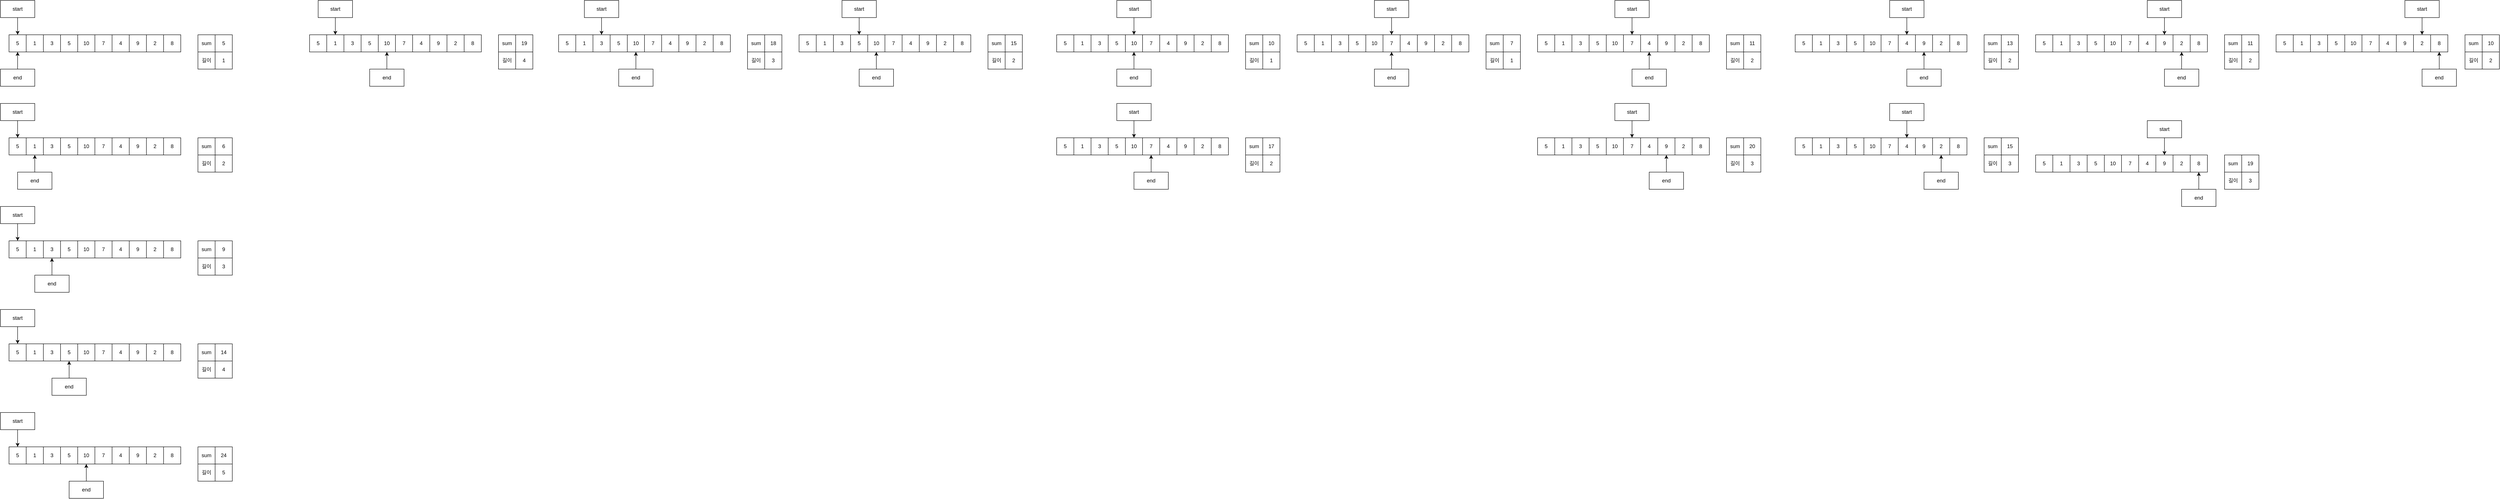 <mxfile version="15.8.7" type="device"><diagram id="l9xnlQ-i18Gx0JrG2iyp" name="페이지-1"><mxGraphModel dx="1422" dy="857" grid="1" gridSize="10" guides="1" tooltips="1" connect="1" arrows="1" fold="1" page="1" pageScale="1" pageWidth="6000" pageHeight="6000" math="0" shadow="0"><root><mxCell id="0"/><mxCell id="1" parent="0"/><mxCell id="iNa7tHuQ98ohnsggb9iU-1" value="5" style="rounded=0;whiteSpace=wrap;html=1;" vertex="1" parent="1"><mxGeometry x="600" y="280" width="40" height="40" as="geometry"/></mxCell><mxCell id="iNa7tHuQ98ohnsggb9iU-2" value="1" style="rounded=0;whiteSpace=wrap;html=1;" vertex="1" parent="1"><mxGeometry x="640" y="280" width="40" height="40" as="geometry"/></mxCell><mxCell id="iNa7tHuQ98ohnsggb9iU-3" value="10" style="rounded=0;whiteSpace=wrap;html=1;" vertex="1" parent="1"><mxGeometry x="760" y="280" width="40" height="40" as="geometry"/></mxCell><mxCell id="iNa7tHuQ98ohnsggb9iU-4" value="3" style="rounded=0;whiteSpace=wrap;html=1;" vertex="1" parent="1"><mxGeometry x="680" y="280" width="40" height="40" as="geometry"/></mxCell><mxCell id="iNa7tHuQ98ohnsggb9iU-5" value="5" style="rounded=0;whiteSpace=wrap;html=1;" vertex="1" parent="1"><mxGeometry x="720" y="280" width="40" height="40" as="geometry"/></mxCell><mxCell id="iNa7tHuQ98ohnsggb9iU-7" value="7" style="rounded=0;whiteSpace=wrap;html=1;" vertex="1" parent="1"><mxGeometry x="800" y="280" width="40" height="40" as="geometry"/></mxCell><mxCell id="iNa7tHuQ98ohnsggb9iU-8" value="4" style="rounded=0;whiteSpace=wrap;html=1;" vertex="1" parent="1"><mxGeometry x="840" y="280" width="40" height="40" as="geometry"/></mxCell><mxCell id="iNa7tHuQ98ohnsggb9iU-9" value="8" style="rounded=0;whiteSpace=wrap;html=1;" vertex="1" parent="1"><mxGeometry x="960" y="280" width="40" height="40" as="geometry"/></mxCell><mxCell id="iNa7tHuQ98ohnsggb9iU-10" value="9" style="rounded=0;whiteSpace=wrap;html=1;" vertex="1" parent="1"><mxGeometry x="880" y="280" width="40" height="40" as="geometry"/></mxCell><mxCell id="iNa7tHuQ98ohnsggb9iU-11" value="2" style="rounded=0;whiteSpace=wrap;html=1;" vertex="1" parent="1"><mxGeometry x="920" y="280" width="40" height="40" as="geometry"/></mxCell><mxCell id="iNa7tHuQ98ohnsggb9iU-15" style="edgeStyle=orthogonalEdgeStyle;rounded=0;orthogonalLoop=1;jettySize=auto;html=1;" edge="1" source="iNa7tHuQ98ohnsggb9iU-16" parent="1"><mxGeometry relative="1" as="geometry"><mxPoint x="620" y="280" as="targetPoint"/></mxGeometry></mxCell><mxCell id="iNa7tHuQ98ohnsggb9iU-16" value="start" style="rounded=0;whiteSpace=wrap;html=1;" vertex="1" parent="1"><mxGeometry x="580" y="200" width="80" height="40" as="geometry"/></mxCell><mxCell id="iNa7tHuQ98ohnsggb9iU-19" style="edgeStyle=orthogonalEdgeStyle;rounded=0;orthogonalLoop=1;jettySize=auto;html=1;entryX=0.5;entryY=1;entryDx=0;entryDy=0;" edge="1" source="iNa7tHuQ98ohnsggb9iU-20" parent="1"><mxGeometry relative="1" as="geometry"><mxPoint x="620" y="320" as="targetPoint"/></mxGeometry></mxCell><mxCell id="iNa7tHuQ98ohnsggb9iU-20" value="end" style="rounded=0;whiteSpace=wrap;html=1;" vertex="1" parent="1"><mxGeometry x="580" y="360" width="80" height="40" as="geometry"/></mxCell><mxCell id="iNa7tHuQ98ohnsggb9iU-21" value="sum" style="rounded=0;whiteSpace=wrap;html=1;" vertex="1" parent="1"><mxGeometry x="1040" y="280" width="40" height="40" as="geometry"/></mxCell><mxCell id="iNa7tHuQ98ohnsggb9iU-22" value="5" style="rounded=0;whiteSpace=wrap;html=1;" vertex="1" parent="1"><mxGeometry x="1080" y="280" width="40" height="40" as="geometry"/></mxCell><mxCell id="iNa7tHuQ98ohnsggb9iU-23" value="5" style="rounded=0;whiteSpace=wrap;html=1;" vertex="1" parent="1"><mxGeometry x="600" y="520" width="40" height="40" as="geometry"/></mxCell><mxCell id="iNa7tHuQ98ohnsggb9iU-24" value="1" style="rounded=0;whiteSpace=wrap;html=1;" vertex="1" parent="1"><mxGeometry x="640" y="520" width="40" height="40" as="geometry"/></mxCell><mxCell id="iNa7tHuQ98ohnsggb9iU-25" value="10" style="rounded=0;whiteSpace=wrap;html=1;" vertex="1" parent="1"><mxGeometry x="760" y="520" width="40" height="40" as="geometry"/></mxCell><mxCell id="iNa7tHuQ98ohnsggb9iU-26" value="3" style="rounded=0;whiteSpace=wrap;html=1;" vertex="1" parent="1"><mxGeometry x="680" y="520" width="40" height="40" as="geometry"/></mxCell><mxCell id="iNa7tHuQ98ohnsggb9iU-27" value="5" style="rounded=0;whiteSpace=wrap;html=1;" vertex="1" parent="1"><mxGeometry x="720" y="520" width="40" height="40" as="geometry"/></mxCell><mxCell id="iNa7tHuQ98ohnsggb9iU-28" value="7" style="rounded=0;whiteSpace=wrap;html=1;" vertex="1" parent="1"><mxGeometry x="800" y="520" width="40" height="40" as="geometry"/></mxCell><mxCell id="iNa7tHuQ98ohnsggb9iU-29" value="4" style="rounded=0;whiteSpace=wrap;html=1;" vertex="1" parent="1"><mxGeometry x="840" y="520" width="40" height="40" as="geometry"/></mxCell><mxCell id="iNa7tHuQ98ohnsggb9iU-30" value="8" style="rounded=0;whiteSpace=wrap;html=1;" vertex="1" parent="1"><mxGeometry x="960" y="520" width="40" height="40" as="geometry"/></mxCell><mxCell id="iNa7tHuQ98ohnsggb9iU-31" value="9" style="rounded=0;whiteSpace=wrap;html=1;" vertex="1" parent="1"><mxGeometry x="880" y="520" width="40" height="40" as="geometry"/></mxCell><mxCell id="iNa7tHuQ98ohnsggb9iU-32" value="2" style="rounded=0;whiteSpace=wrap;html=1;" vertex="1" parent="1"><mxGeometry x="920" y="520" width="40" height="40" as="geometry"/></mxCell><mxCell id="iNa7tHuQ98ohnsggb9iU-33" style="edgeStyle=orthogonalEdgeStyle;rounded=0;orthogonalLoop=1;jettySize=auto;html=1;" edge="1" source="iNa7tHuQ98ohnsggb9iU-34" parent="1"><mxGeometry relative="1" as="geometry"><mxPoint x="620" y="520.0" as="targetPoint"/></mxGeometry></mxCell><mxCell id="iNa7tHuQ98ohnsggb9iU-34" value="start" style="rounded=0;whiteSpace=wrap;html=1;" vertex="1" parent="1"><mxGeometry x="580" y="440" width="80" height="40" as="geometry"/></mxCell><mxCell id="iNa7tHuQ98ohnsggb9iU-35" style="edgeStyle=orthogonalEdgeStyle;rounded=0;orthogonalLoop=1;jettySize=auto;html=1;entryX=0.5;entryY=1;entryDx=0;entryDy=0;" edge="1" source="iNa7tHuQ98ohnsggb9iU-36" parent="1"><mxGeometry relative="1" as="geometry"><mxPoint x="660" y="560.0" as="targetPoint"/></mxGeometry></mxCell><mxCell id="iNa7tHuQ98ohnsggb9iU-36" value="end" style="rounded=0;whiteSpace=wrap;html=1;" vertex="1" parent="1"><mxGeometry x="620" y="600" width="80" height="40" as="geometry"/></mxCell><mxCell id="iNa7tHuQ98ohnsggb9iU-37" value="sum" style="rounded=0;whiteSpace=wrap;html=1;" vertex="1" parent="1"><mxGeometry x="1040" y="520" width="40" height="40" as="geometry"/></mxCell><mxCell id="iNa7tHuQ98ohnsggb9iU-38" value="6" style="rounded=0;whiteSpace=wrap;html=1;" vertex="1" parent="1"><mxGeometry x="1080" y="520" width="40" height="40" as="geometry"/></mxCell><mxCell id="iNa7tHuQ98ohnsggb9iU-39" value="5" style="rounded=0;whiteSpace=wrap;html=1;" vertex="1" parent="1"><mxGeometry x="600" y="760" width="40" height="40" as="geometry"/></mxCell><mxCell id="iNa7tHuQ98ohnsggb9iU-40" value="1" style="rounded=0;whiteSpace=wrap;html=1;" vertex="1" parent="1"><mxGeometry x="640" y="760" width="40" height="40" as="geometry"/></mxCell><mxCell id="iNa7tHuQ98ohnsggb9iU-41" value="10" style="rounded=0;whiteSpace=wrap;html=1;" vertex="1" parent="1"><mxGeometry x="760" y="760" width="40" height="40" as="geometry"/></mxCell><mxCell id="iNa7tHuQ98ohnsggb9iU-42" value="3" style="rounded=0;whiteSpace=wrap;html=1;" vertex="1" parent="1"><mxGeometry x="680" y="760" width="40" height="40" as="geometry"/></mxCell><mxCell id="iNa7tHuQ98ohnsggb9iU-43" value="5" style="rounded=0;whiteSpace=wrap;html=1;" vertex="1" parent="1"><mxGeometry x="720" y="760" width="40" height="40" as="geometry"/></mxCell><mxCell id="iNa7tHuQ98ohnsggb9iU-44" value="7" style="rounded=0;whiteSpace=wrap;html=1;" vertex="1" parent="1"><mxGeometry x="800" y="760" width="40" height="40" as="geometry"/></mxCell><mxCell id="iNa7tHuQ98ohnsggb9iU-45" value="4" style="rounded=0;whiteSpace=wrap;html=1;" vertex="1" parent="1"><mxGeometry x="840" y="760" width="40" height="40" as="geometry"/></mxCell><mxCell id="iNa7tHuQ98ohnsggb9iU-46" value="8" style="rounded=0;whiteSpace=wrap;html=1;" vertex="1" parent="1"><mxGeometry x="960" y="760" width="40" height="40" as="geometry"/></mxCell><mxCell id="iNa7tHuQ98ohnsggb9iU-47" value="9" style="rounded=0;whiteSpace=wrap;html=1;" vertex="1" parent="1"><mxGeometry x="880" y="760" width="40" height="40" as="geometry"/></mxCell><mxCell id="iNa7tHuQ98ohnsggb9iU-48" value="2" style="rounded=0;whiteSpace=wrap;html=1;" vertex="1" parent="1"><mxGeometry x="920" y="760" width="40" height="40" as="geometry"/></mxCell><mxCell id="iNa7tHuQ98ohnsggb9iU-49" style="edgeStyle=orthogonalEdgeStyle;rounded=0;orthogonalLoop=1;jettySize=auto;html=1;" edge="1" source="iNa7tHuQ98ohnsggb9iU-50" parent="1"><mxGeometry relative="1" as="geometry"><mxPoint x="620" y="760" as="targetPoint"/></mxGeometry></mxCell><mxCell id="iNa7tHuQ98ohnsggb9iU-50" value="start" style="rounded=0;whiteSpace=wrap;html=1;" vertex="1" parent="1"><mxGeometry x="580" y="680" width="80" height="40" as="geometry"/></mxCell><mxCell id="iNa7tHuQ98ohnsggb9iU-51" style="edgeStyle=orthogonalEdgeStyle;rounded=0;orthogonalLoop=1;jettySize=auto;html=1;entryX=0.5;entryY=1;entryDx=0;entryDy=0;" edge="1" source="iNa7tHuQ98ohnsggb9iU-52" parent="1"><mxGeometry relative="1" as="geometry"><mxPoint x="700" y="800" as="targetPoint"/></mxGeometry></mxCell><mxCell id="iNa7tHuQ98ohnsggb9iU-52" value="end" style="rounded=0;whiteSpace=wrap;html=1;" vertex="1" parent="1"><mxGeometry x="660" y="840" width="80" height="40" as="geometry"/></mxCell><mxCell id="iNa7tHuQ98ohnsggb9iU-53" value="sum" style="rounded=0;whiteSpace=wrap;html=1;" vertex="1" parent="1"><mxGeometry x="1040" y="760" width="40" height="40" as="geometry"/></mxCell><mxCell id="iNa7tHuQ98ohnsggb9iU-54" value="9" style="rounded=0;whiteSpace=wrap;html=1;" vertex="1" parent="1"><mxGeometry x="1080" y="760" width="40" height="40" as="geometry"/></mxCell><mxCell id="iNa7tHuQ98ohnsggb9iU-55" value="5" style="rounded=0;whiteSpace=wrap;html=1;" vertex="1" parent="1"><mxGeometry x="600" y="1000" width="40" height="40" as="geometry"/></mxCell><mxCell id="iNa7tHuQ98ohnsggb9iU-56" value="1" style="rounded=0;whiteSpace=wrap;html=1;" vertex="1" parent="1"><mxGeometry x="640" y="1000" width="40" height="40" as="geometry"/></mxCell><mxCell id="iNa7tHuQ98ohnsggb9iU-57" value="10" style="rounded=0;whiteSpace=wrap;html=1;" vertex="1" parent="1"><mxGeometry x="760" y="1000" width="40" height="40" as="geometry"/></mxCell><mxCell id="iNa7tHuQ98ohnsggb9iU-58" value="3" style="rounded=0;whiteSpace=wrap;html=1;" vertex="1" parent="1"><mxGeometry x="680" y="1000" width="40" height="40" as="geometry"/></mxCell><mxCell id="iNa7tHuQ98ohnsggb9iU-59" value="5" style="rounded=0;whiteSpace=wrap;html=1;" vertex="1" parent="1"><mxGeometry x="720" y="1000" width="40" height="40" as="geometry"/></mxCell><mxCell id="iNa7tHuQ98ohnsggb9iU-60" value="7" style="rounded=0;whiteSpace=wrap;html=1;" vertex="1" parent="1"><mxGeometry x="800" y="1000" width="40" height="40" as="geometry"/></mxCell><mxCell id="iNa7tHuQ98ohnsggb9iU-61" value="4" style="rounded=0;whiteSpace=wrap;html=1;" vertex="1" parent="1"><mxGeometry x="840" y="1000" width="40" height="40" as="geometry"/></mxCell><mxCell id="iNa7tHuQ98ohnsggb9iU-62" value="8" style="rounded=0;whiteSpace=wrap;html=1;" vertex="1" parent="1"><mxGeometry x="960" y="1000" width="40" height="40" as="geometry"/></mxCell><mxCell id="iNa7tHuQ98ohnsggb9iU-63" value="9" style="rounded=0;whiteSpace=wrap;html=1;" vertex="1" parent="1"><mxGeometry x="880" y="1000" width="40" height="40" as="geometry"/></mxCell><mxCell id="iNa7tHuQ98ohnsggb9iU-64" value="2" style="rounded=0;whiteSpace=wrap;html=1;" vertex="1" parent="1"><mxGeometry x="920" y="1000" width="40" height="40" as="geometry"/></mxCell><mxCell id="iNa7tHuQ98ohnsggb9iU-65" style="edgeStyle=orthogonalEdgeStyle;rounded=0;orthogonalLoop=1;jettySize=auto;html=1;" edge="1" source="iNa7tHuQ98ohnsggb9iU-66" parent="1"><mxGeometry relative="1" as="geometry"><mxPoint x="620" y="1000" as="targetPoint"/></mxGeometry></mxCell><mxCell id="iNa7tHuQ98ohnsggb9iU-66" value="start" style="rounded=0;whiteSpace=wrap;html=1;" vertex="1" parent="1"><mxGeometry x="580" y="920" width="80" height="40" as="geometry"/></mxCell><mxCell id="iNa7tHuQ98ohnsggb9iU-67" style="edgeStyle=orthogonalEdgeStyle;rounded=0;orthogonalLoop=1;jettySize=auto;html=1;entryX=0.5;entryY=1;entryDx=0;entryDy=0;" edge="1" source="iNa7tHuQ98ohnsggb9iU-68" parent="1"><mxGeometry relative="1" as="geometry"><mxPoint x="740" y="1040" as="targetPoint"/></mxGeometry></mxCell><mxCell id="iNa7tHuQ98ohnsggb9iU-68" value="end" style="rounded=0;whiteSpace=wrap;html=1;" vertex="1" parent="1"><mxGeometry x="700" y="1080" width="80" height="40" as="geometry"/></mxCell><mxCell id="iNa7tHuQ98ohnsggb9iU-69" value="sum" style="rounded=0;whiteSpace=wrap;html=1;" vertex="1" parent="1"><mxGeometry x="1040" y="1000" width="40" height="40" as="geometry"/></mxCell><mxCell id="iNa7tHuQ98ohnsggb9iU-70" value="14" style="rounded=0;whiteSpace=wrap;html=1;" vertex="1" parent="1"><mxGeometry x="1080" y="1000" width="40" height="40" as="geometry"/></mxCell><mxCell id="iNa7tHuQ98ohnsggb9iU-71" value="5" style="rounded=0;whiteSpace=wrap;html=1;" vertex="1" parent="1"><mxGeometry x="600" y="1240" width="40" height="40" as="geometry"/></mxCell><mxCell id="iNa7tHuQ98ohnsggb9iU-72" value="1" style="rounded=0;whiteSpace=wrap;html=1;" vertex="1" parent="1"><mxGeometry x="640" y="1240" width="40" height="40" as="geometry"/></mxCell><mxCell id="iNa7tHuQ98ohnsggb9iU-73" value="10" style="rounded=0;whiteSpace=wrap;html=1;" vertex="1" parent="1"><mxGeometry x="760" y="1240" width="40" height="40" as="geometry"/></mxCell><mxCell id="iNa7tHuQ98ohnsggb9iU-74" value="3" style="rounded=0;whiteSpace=wrap;html=1;" vertex="1" parent="1"><mxGeometry x="680" y="1240" width="40" height="40" as="geometry"/></mxCell><mxCell id="iNa7tHuQ98ohnsggb9iU-75" value="5" style="rounded=0;whiteSpace=wrap;html=1;" vertex="1" parent="1"><mxGeometry x="720" y="1240" width="40" height="40" as="geometry"/></mxCell><mxCell id="iNa7tHuQ98ohnsggb9iU-76" value="7" style="rounded=0;whiteSpace=wrap;html=1;" vertex="1" parent="1"><mxGeometry x="800" y="1240" width="40" height="40" as="geometry"/></mxCell><mxCell id="iNa7tHuQ98ohnsggb9iU-77" value="4" style="rounded=0;whiteSpace=wrap;html=1;" vertex="1" parent="1"><mxGeometry x="840" y="1240" width="40" height="40" as="geometry"/></mxCell><mxCell id="iNa7tHuQ98ohnsggb9iU-78" value="8" style="rounded=0;whiteSpace=wrap;html=1;" vertex="1" parent="1"><mxGeometry x="960" y="1240" width="40" height="40" as="geometry"/></mxCell><mxCell id="iNa7tHuQ98ohnsggb9iU-79" value="9" style="rounded=0;whiteSpace=wrap;html=1;" vertex="1" parent="1"><mxGeometry x="880" y="1240" width="40" height="40" as="geometry"/></mxCell><mxCell id="iNa7tHuQ98ohnsggb9iU-80" value="2" style="rounded=0;whiteSpace=wrap;html=1;" vertex="1" parent="1"><mxGeometry x="920" y="1240" width="40" height="40" as="geometry"/></mxCell><mxCell id="iNa7tHuQ98ohnsggb9iU-81" style="edgeStyle=orthogonalEdgeStyle;rounded=0;orthogonalLoop=1;jettySize=auto;html=1;" edge="1" source="iNa7tHuQ98ohnsggb9iU-82" parent="1"><mxGeometry relative="1" as="geometry"><mxPoint x="620" y="1240" as="targetPoint"/></mxGeometry></mxCell><mxCell id="iNa7tHuQ98ohnsggb9iU-82" value="start" style="rounded=0;whiteSpace=wrap;html=1;" vertex="1" parent="1"><mxGeometry x="580" y="1160" width="80" height="40" as="geometry"/></mxCell><mxCell id="iNa7tHuQ98ohnsggb9iU-83" style="edgeStyle=orthogonalEdgeStyle;rounded=0;orthogonalLoop=1;jettySize=auto;html=1;entryX=0.5;entryY=1;entryDx=0;entryDy=0;" edge="1" source="iNa7tHuQ98ohnsggb9iU-84" parent="1"><mxGeometry relative="1" as="geometry"><mxPoint x="780" y="1280" as="targetPoint"/></mxGeometry></mxCell><mxCell id="iNa7tHuQ98ohnsggb9iU-84" value="end" style="rounded=0;whiteSpace=wrap;html=1;" vertex="1" parent="1"><mxGeometry x="740" y="1320" width="80" height="40" as="geometry"/></mxCell><mxCell id="iNa7tHuQ98ohnsggb9iU-85" value="sum" style="rounded=0;whiteSpace=wrap;html=1;" vertex="1" parent="1"><mxGeometry x="1040" y="1240" width="40" height="40" as="geometry"/></mxCell><mxCell id="iNa7tHuQ98ohnsggb9iU-86" value="24" style="rounded=0;whiteSpace=wrap;html=1;" vertex="1" parent="1"><mxGeometry x="1080" y="1240" width="40" height="40" as="geometry"/></mxCell><mxCell id="iNa7tHuQ98ohnsggb9iU-103" value="5" style="rounded=0;whiteSpace=wrap;html=1;" vertex="1" parent="1"><mxGeometry x="1300" y="280" width="40" height="40" as="geometry"/></mxCell><mxCell id="iNa7tHuQ98ohnsggb9iU-104" value="1" style="rounded=0;whiteSpace=wrap;html=1;" vertex="1" parent="1"><mxGeometry x="1340" y="280" width="40" height="40" as="geometry"/></mxCell><mxCell id="iNa7tHuQ98ohnsggb9iU-105" value="10" style="rounded=0;whiteSpace=wrap;html=1;" vertex="1" parent="1"><mxGeometry x="1460" y="280" width="40" height="40" as="geometry"/></mxCell><mxCell id="iNa7tHuQ98ohnsggb9iU-106" value="3" style="rounded=0;whiteSpace=wrap;html=1;" vertex="1" parent="1"><mxGeometry x="1380" y="280" width="40" height="40" as="geometry"/></mxCell><mxCell id="iNa7tHuQ98ohnsggb9iU-107" value="5" style="rounded=0;whiteSpace=wrap;html=1;" vertex="1" parent="1"><mxGeometry x="1420" y="280" width="40" height="40" as="geometry"/></mxCell><mxCell id="iNa7tHuQ98ohnsggb9iU-108" value="7" style="rounded=0;whiteSpace=wrap;html=1;" vertex="1" parent="1"><mxGeometry x="1500" y="280" width="40" height="40" as="geometry"/></mxCell><mxCell id="iNa7tHuQ98ohnsggb9iU-109" value="4" style="rounded=0;whiteSpace=wrap;html=1;" vertex="1" parent="1"><mxGeometry x="1540" y="280" width="40" height="40" as="geometry"/></mxCell><mxCell id="iNa7tHuQ98ohnsggb9iU-110" value="8" style="rounded=0;whiteSpace=wrap;html=1;" vertex="1" parent="1"><mxGeometry x="1660" y="280" width="40" height="40" as="geometry"/></mxCell><mxCell id="iNa7tHuQ98ohnsggb9iU-111" value="9" style="rounded=0;whiteSpace=wrap;html=1;" vertex="1" parent="1"><mxGeometry x="1580" y="280" width="40" height="40" as="geometry"/></mxCell><mxCell id="iNa7tHuQ98ohnsggb9iU-112" value="2" style="rounded=0;whiteSpace=wrap;html=1;" vertex="1" parent="1"><mxGeometry x="1620" y="280" width="40" height="40" as="geometry"/></mxCell><mxCell id="iNa7tHuQ98ohnsggb9iU-113" style="edgeStyle=orthogonalEdgeStyle;rounded=0;orthogonalLoop=1;jettySize=auto;html=1;" edge="1" source="iNa7tHuQ98ohnsggb9iU-114" parent="1"><mxGeometry relative="1" as="geometry"><mxPoint x="1360" y="280" as="targetPoint"/></mxGeometry></mxCell><mxCell id="iNa7tHuQ98ohnsggb9iU-114" value="start" style="rounded=0;whiteSpace=wrap;html=1;" vertex="1" parent="1"><mxGeometry x="1320" y="200" width="80" height="40" as="geometry"/></mxCell><mxCell id="iNa7tHuQ98ohnsggb9iU-115" style="edgeStyle=orthogonalEdgeStyle;rounded=0;orthogonalLoop=1;jettySize=auto;html=1;entryX=0.5;entryY=1;entryDx=0;entryDy=0;" edge="1" source="iNa7tHuQ98ohnsggb9iU-116" parent="1"><mxGeometry relative="1" as="geometry"><mxPoint x="1480" y="320" as="targetPoint"/></mxGeometry></mxCell><mxCell id="iNa7tHuQ98ohnsggb9iU-116" value="end" style="rounded=0;whiteSpace=wrap;html=1;" vertex="1" parent="1"><mxGeometry x="1440" y="360" width="80" height="40" as="geometry"/></mxCell><mxCell id="iNa7tHuQ98ohnsggb9iU-117" value="sum" style="rounded=0;whiteSpace=wrap;html=1;" vertex="1" parent="1"><mxGeometry x="1740" y="280" width="40" height="40" as="geometry"/></mxCell><mxCell id="iNa7tHuQ98ohnsggb9iU-118" value="19" style="rounded=0;whiteSpace=wrap;html=1;" vertex="1" parent="1"><mxGeometry x="1780" y="280" width="40" height="40" as="geometry"/></mxCell><mxCell id="iNa7tHuQ98ohnsggb9iU-119" value="길이" style="rounded=0;whiteSpace=wrap;html=1;" vertex="1" parent="1"><mxGeometry x="1040" y="1280" width="40" height="40" as="geometry"/></mxCell><mxCell id="iNa7tHuQ98ohnsggb9iU-120" value="5" style="rounded=0;whiteSpace=wrap;html=1;" vertex="1" parent="1"><mxGeometry x="1080" y="1280" width="40" height="40" as="geometry"/></mxCell><mxCell id="iNa7tHuQ98ohnsggb9iU-121" value="길이" style="rounded=0;whiteSpace=wrap;html=1;" vertex="1" parent="1"><mxGeometry x="1740" y="320" width="40" height="40" as="geometry"/></mxCell><mxCell id="iNa7tHuQ98ohnsggb9iU-122" value="4" style="rounded=0;whiteSpace=wrap;html=1;" vertex="1" parent="1"><mxGeometry x="1780" y="320" width="40" height="40" as="geometry"/></mxCell><mxCell id="iNa7tHuQ98ohnsggb9iU-123" value="5" style="rounded=0;whiteSpace=wrap;html=1;" vertex="1" parent="1"><mxGeometry x="1880" y="280" width="40" height="40" as="geometry"/></mxCell><mxCell id="iNa7tHuQ98ohnsggb9iU-124" value="1" style="rounded=0;whiteSpace=wrap;html=1;" vertex="1" parent="1"><mxGeometry x="1920" y="280" width="40" height="40" as="geometry"/></mxCell><mxCell id="iNa7tHuQ98ohnsggb9iU-125" value="10" style="rounded=0;whiteSpace=wrap;html=1;" vertex="1" parent="1"><mxGeometry x="2040" y="280" width="40" height="40" as="geometry"/></mxCell><mxCell id="iNa7tHuQ98ohnsggb9iU-126" value="3" style="rounded=0;whiteSpace=wrap;html=1;" vertex="1" parent="1"><mxGeometry x="1960" y="280" width="40" height="40" as="geometry"/></mxCell><mxCell id="iNa7tHuQ98ohnsggb9iU-127" value="5" style="rounded=0;whiteSpace=wrap;html=1;" vertex="1" parent="1"><mxGeometry x="2000" y="280" width="40" height="40" as="geometry"/></mxCell><mxCell id="iNa7tHuQ98ohnsggb9iU-128" value="7" style="rounded=0;whiteSpace=wrap;html=1;" vertex="1" parent="1"><mxGeometry x="2080" y="280" width="40" height="40" as="geometry"/></mxCell><mxCell id="iNa7tHuQ98ohnsggb9iU-129" value="4" style="rounded=0;whiteSpace=wrap;html=1;" vertex="1" parent="1"><mxGeometry x="2120" y="280" width="40" height="40" as="geometry"/></mxCell><mxCell id="iNa7tHuQ98ohnsggb9iU-130" value="8" style="rounded=0;whiteSpace=wrap;html=1;" vertex="1" parent="1"><mxGeometry x="2240" y="280" width="40" height="40" as="geometry"/></mxCell><mxCell id="iNa7tHuQ98ohnsggb9iU-131" value="9" style="rounded=0;whiteSpace=wrap;html=1;" vertex="1" parent="1"><mxGeometry x="2160" y="280" width="40" height="40" as="geometry"/></mxCell><mxCell id="iNa7tHuQ98ohnsggb9iU-132" value="2" style="rounded=0;whiteSpace=wrap;html=1;" vertex="1" parent="1"><mxGeometry x="2200" y="280" width="40" height="40" as="geometry"/></mxCell><mxCell id="iNa7tHuQ98ohnsggb9iU-133" style="edgeStyle=orthogonalEdgeStyle;rounded=0;orthogonalLoop=1;jettySize=auto;html=1;" edge="1" source="iNa7tHuQ98ohnsggb9iU-134" parent="1"><mxGeometry relative="1" as="geometry"><mxPoint x="1980" y="280" as="targetPoint"/></mxGeometry></mxCell><mxCell id="iNa7tHuQ98ohnsggb9iU-134" value="start" style="rounded=0;whiteSpace=wrap;html=1;" vertex="1" parent="1"><mxGeometry x="1940" y="200" width="80" height="40" as="geometry"/></mxCell><mxCell id="iNa7tHuQ98ohnsggb9iU-135" style="edgeStyle=orthogonalEdgeStyle;rounded=0;orthogonalLoop=1;jettySize=auto;html=1;entryX=0.5;entryY=1;entryDx=0;entryDy=0;" edge="1" source="iNa7tHuQ98ohnsggb9iU-136" parent="1"><mxGeometry relative="1" as="geometry"><mxPoint x="2060" y="320" as="targetPoint"/></mxGeometry></mxCell><mxCell id="iNa7tHuQ98ohnsggb9iU-136" value="end" style="rounded=0;whiteSpace=wrap;html=1;" vertex="1" parent="1"><mxGeometry x="2020" y="360" width="80" height="40" as="geometry"/></mxCell><mxCell id="iNa7tHuQ98ohnsggb9iU-137" value="sum" style="rounded=0;whiteSpace=wrap;html=1;" vertex="1" parent="1"><mxGeometry x="2320" y="280" width="40" height="40" as="geometry"/></mxCell><mxCell id="iNa7tHuQ98ohnsggb9iU-138" value="18" style="rounded=0;whiteSpace=wrap;html=1;" vertex="1" parent="1"><mxGeometry x="2360" y="280" width="40" height="40" as="geometry"/></mxCell><mxCell id="iNa7tHuQ98ohnsggb9iU-139" value="길이" style="rounded=0;whiteSpace=wrap;html=1;" vertex="1" parent="1"><mxGeometry x="2320" y="320" width="40" height="40" as="geometry"/></mxCell><mxCell id="iNa7tHuQ98ohnsggb9iU-140" value="3" style="rounded=0;whiteSpace=wrap;html=1;" vertex="1" parent="1"><mxGeometry x="2360" y="320" width="40" height="40" as="geometry"/></mxCell><mxCell id="iNa7tHuQ98ohnsggb9iU-141" value="5" style="rounded=0;whiteSpace=wrap;html=1;" vertex="1" parent="1"><mxGeometry x="2440" y="280" width="40" height="40" as="geometry"/></mxCell><mxCell id="iNa7tHuQ98ohnsggb9iU-142" value="1" style="rounded=0;whiteSpace=wrap;html=1;" vertex="1" parent="1"><mxGeometry x="2480" y="280" width="40" height="40" as="geometry"/></mxCell><mxCell id="iNa7tHuQ98ohnsggb9iU-143" value="10" style="rounded=0;whiteSpace=wrap;html=1;" vertex="1" parent="1"><mxGeometry x="2600" y="280" width="40" height="40" as="geometry"/></mxCell><mxCell id="iNa7tHuQ98ohnsggb9iU-144" value="3" style="rounded=0;whiteSpace=wrap;html=1;" vertex="1" parent="1"><mxGeometry x="2520" y="280" width="40" height="40" as="geometry"/></mxCell><mxCell id="iNa7tHuQ98ohnsggb9iU-145" value="5" style="rounded=0;whiteSpace=wrap;html=1;" vertex="1" parent="1"><mxGeometry x="2560" y="280" width="40" height="40" as="geometry"/></mxCell><mxCell id="iNa7tHuQ98ohnsggb9iU-146" value="7" style="rounded=0;whiteSpace=wrap;html=1;" vertex="1" parent="1"><mxGeometry x="2640" y="280" width="40" height="40" as="geometry"/></mxCell><mxCell id="iNa7tHuQ98ohnsggb9iU-147" value="4" style="rounded=0;whiteSpace=wrap;html=1;" vertex="1" parent="1"><mxGeometry x="2680" y="280" width="40" height="40" as="geometry"/></mxCell><mxCell id="iNa7tHuQ98ohnsggb9iU-148" value="8" style="rounded=0;whiteSpace=wrap;html=1;" vertex="1" parent="1"><mxGeometry x="2800" y="280" width="40" height="40" as="geometry"/></mxCell><mxCell id="iNa7tHuQ98ohnsggb9iU-149" value="9" style="rounded=0;whiteSpace=wrap;html=1;" vertex="1" parent="1"><mxGeometry x="2720" y="280" width="40" height="40" as="geometry"/></mxCell><mxCell id="iNa7tHuQ98ohnsggb9iU-150" value="2" style="rounded=0;whiteSpace=wrap;html=1;" vertex="1" parent="1"><mxGeometry x="2760" y="280" width="40" height="40" as="geometry"/></mxCell><mxCell id="iNa7tHuQ98ohnsggb9iU-151" style="edgeStyle=orthogonalEdgeStyle;rounded=0;orthogonalLoop=1;jettySize=auto;html=1;" edge="1" source="iNa7tHuQ98ohnsggb9iU-152" parent="1"><mxGeometry relative="1" as="geometry"><mxPoint x="2580" y="280.0" as="targetPoint"/></mxGeometry></mxCell><mxCell id="iNa7tHuQ98ohnsggb9iU-152" value="start" style="rounded=0;whiteSpace=wrap;html=1;" vertex="1" parent="1"><mxGeometry x="2540" y="200" width="80" height="40" as="geometry"/></mxCell><mxCell id="iNa7tHuQ98ohnsggb9iU-153" style="edgeStyle=orthogonalEdgeStyle;rounded=0;orthogonalLoop=1;jettySize=auto;html=1;entryX=0.5;entryY=1;entryDx=0;entryDy=0;" edge="1" source="iNa7tHuQ98ohnsggb9iU-154" parent="1"><mxGeometry relative="1" as="geometry"><mxPoint x="2620" y="320.0" as="targetPoint"/></mxGeometry></mxCell><mxCell id="iNa7tHuQ98ohnsggb9iU-154" value="end" style="rounded=0;whiteSpace=wrap;html=1;" vertex="1" parent="1"><mxGeometry x="2580" y="360" width="80" height="40" as="geometry"/></mxCell><mxCell id="iNa7tHuQ98ohnsggb9iU-155" value="sum" style="rounded=0;whiteSpace=wrap;html=1;" vertex="1" parent="1"><mxGeometry x="2880" y="280" width="40" height="40" as="geometry"/></mxCell><mxCell id="iNa7tHuQ98ohnsggb9iU-156" value="15" style="rounded=0;whiteSpace=wrap;html=1;" vertex="1" parent="1"><mxGeometry x="2920" y="280" width="40" height="40" as="geometry"/></mxCell><mxCell id="iNa7tHuQ98ohnsggb9iU-157" value="길이" style="rounded=0;whiteSpace=wrap;html=1;" vertex="1" parent="1"><mxGeometry x="2880" y="320" width="40" height="40" as="geometry"/></mxCell><mxCell id="iNa7tHuQ98ohnsggb9iU-158" value="2" style="rounded=0;whiteSpace=wrap;html=1;" vertex="1" parent="1"><mxGeometry x="2920" y="320" width="40" height="40" as="geometry"/></mxCell><mxCell id="iNa7tHuQ98ohnsggb9iU-159" value="5" style="rounded=0;whiteSpace=wrap;html=1;" vertex="1" parent="1"><mxGeometry x="3040" y="280" width="40" height="40" as="geometry"/></mxCell><mxCell id="iNa7tHuQ98ohnsggb9iU-160" value="1" style="rounded=0;whiteSpace=wrap;html=1;" vertex="1" parent="1"><mxGeometry x="3080" y="280" width="40" height="40" as="geometry"/></mxCell><mxCell id="iNa7tHuQ98ohnsggb9iU-161" value="10" style="rounded=0;whiteSpace=wrap;html=1;" vertex="1" parent="1"><mxGeometry x="3200" y="280" width="40" height="40" as="geometry"/></mxCell><mxCell id="iNa7tHuQ98ohnsggb9iU-162" value="3" style="rounded=0;whiteSpace=wrap;html=1;" vertex="1" parent="1"><mxGeometry x="3120" y="280" width="40" height="40" as="geometry"/></mxCell><mxCell id="iNa7tHuQ98ohnsggb9iU-163" value="5" style="rounded=0;whiteSpace=wrap;html=1;" vertex="1" parent="1"><mxGeometry x="3160" y="280" width="40" height="40" as="geometry"/></mxCell><mxCell id="iNa7tHuQ98ohnsggb9iU-164" value="7" style="rounded=0;whiteSpace=wrap;html=1;" vertex="1" parent="1"><mxGeometry x="3240" y="280" width="40" height="40" as="geometry"/></mxCell><mxCell id="iNa7tHuQ98ohnsggb9iU-165" value="4" style="rounded=0;whiteSpace=wrap;html=1;" vertex="1" parent="1"><mxGeometry x="3280" y="280" width="40" height="40" as="geometry"/></mxCell><mxCell id="iNa7tHuQ98ohnsggb9iU-166" value="8" style="rounded=0;whiteSpace=wrap;html=1;" vertex="1" parent="1"><mxGeometry x="3400" y="280" width="40" height="40" as="geometry"/></mxCell><mxCell id="iNa7tHuQ98ohnsggb9iU-167" value="9" style="rounded=0;whiteSpace=wrap;html=1;" vertex="1" parent="1"><mxGeometry x="3320" y="280" width="40" height="40" as="geometry"/></mxCell><mxCell id="iNa7tHuQ98ohnsggb9iU-168" value="2" style="rounded=0;whiteSpace=wrap;html=1;" vertex="1" parent="1"><mxGeometry x="3360" y="280" width="40" height="40" as="geometry"/></mxCell><mxCell id="iNa7tHuQ98ohnsggb9iU-169" style="edgeStyle=orthogonalEdgeStyle;rounded=0;orthogonalLoop=1;jettySize=auto;html=1;" edge="1" source="iNa7tHuQ98ohnsggb9iU-170" parent="1"><mxGeometry relative="1" as="geometry"><mxPoint x="3220" y="280.0" as="targetPoint"/></mxGeometry></mxCell><mxCell id="iNa7tHuQ98ohnsggb9iU-170" value="start" style="rounded=0;whiteSpace=wrap;html=1;" vertex="1" parent="1"><mxGeometry x="3180" y="200" width="80" height="40" as="geometry"/></mxCell><mxCell id="iNa7tHuQ98ohnsggb9iU-171" style="edgeStyle=orthogonalEdgeStyle;rounded=0;orthogonalLoop=1;jettySize=auto;html=1;entryX=0.5;entryY=1;entryDx=0;entryDy=0;" edge="1" source="iNa7tHuQ98ohnsggb9iU-172" parent="1"><mxGeometry relative="1" as="geometry"><mxPoint x="3220" y="320.0" as="targetPoint"/></mxGeometry></mxCell><mxCell id="iNa7tHuQ98ohnsggb9iU-172" value="end" style="rounded=0;whiteSpace=wrap;html=1;" vertex="1" parent="1"><mxGeometry x="3180" y="360" width="80" height="40" as="geometry"/></mxCell><mxCell id="iNa7tHuQ98ohnsggb9iU-173" value="sum" style="rounded=0;whiteSpace=wrap;html=1;" vertex="1" parent="1"><mxGeometry x="3480" y="280" width="40" height="40" as="geometry"/></mxCell><mxCell id="iNa7tHuQ98ohnsggb9iU-174" value="10" style="rounded=0;whiteSpace=wrap;html=1;" vertex="1" parent="1"><mxGeometry x="3520" y="280" width="40" height="40" as="geometry"/></mxCell><mxCell id="iNa7tHuQ98ohnsggb9iU-175" value="길이" style="rounded=0;whiteSpace=wrap;html=1;" vertex="1" parent="1"><mxGeometry x="3480" y="320" width="40" height="40" as="geometry"/></mxCell><mxCell id="iNa7tHuQ98ohnsggb9iU-176" value="1" style="rounded=0;whiteSpace=wrap;html=1;" vertex="1" parent="1"><mxGeometry x="3520" y="320" width="40" height="40" as="geometry"/></mxCell><mxCell id="iNa7tHuQ98ohnsggb9iU-177" value="5" style="rounded=0;whiteSpace=wrap;html=1;" vertex="1" parent="1"><mxGeometry x="3040" y="520" width="40" height="40" as="geometry"/></mxCell><mxCell id="iNa7tHuQ98ohnsggb9iU-178" value="1" style="rounded=0;whiteSpace=wrap;html=1;" vertex="1" parent="1"><mxGeometry x="3080" y="520" width="40" height="40" as="geometry"/></mxCell><mxCell id="iNa7tHuQ98ohnsggb9iU-179" value="10" style="rounded=0;whiteSpace=wrap;html=1;" vertex="1" parent="1"><mxGeometry x="3200" y="520" width="40" height="40" as="geometry"/></mxCell><mxCell id="iNa7tHuQ98ohnsggb9iU-180" value="3" style="rounded=0;whiteSpace=wrap;html=1;" vertex="1" parent="1"><mxGeometry x="3120" y="520" width="40" height="40" as="geometry"/></mxCell><mxCell id="iNa7tHuQ98ohnsggb9iU-181" value="5" style="rounded=0;whiteSpace=wrap;html=1;" vertex="1" parent="1"><mxGeometry x="3160" y="520" width="40" height="40" as="geometry"/></mxCell><mxCell id="iNa7tHuQ98ohnsggb9iU-182" value="7" style="rounded=0;whiteSpace=wrap;html=1;" vertex="1" parent="1"><mxGeometry x="3240" y="520" width="40" height="40" as="geometry"/></mxCell><mxCell id="iNa7tHuQ98ohnsggb9iU-183" value="4" style="rounded=0;whiteSpace=wrap;html=1;" vertex="1" parent="1"><mxGeometry x="3280" y="520" width="40" height="40" as="geometry"/></mxCell><mxCell id="iNa7tHuQ98ohnsggb9iU-184" value="8" style="rounded=0;whiteSpace=wrap;html=1;" vertex="1" parent="1"><mxGeometry x="3400" y="520" width="40" height="40" as="geometry"/></mxCell><mxCell id="iNa7tHuQ98ohnsggb9iU-185" value="9" style="rounded=0;whiteSpace=wrap;html=1;" vertex="1" parent="1"><mxGeometry x="3320" y="520" width="40" height="40" as="geometry"/></mxCell><mxCell id="iNa7tHuQ98ohnsggb9iU-186" value="2" style="rounded=0;whiteSpace=wrap;html=1;" vertex="1" parent="1"><mxGeometry x="3360" y="520" width="40" height="40" as="geometry"/></mxCell><mxCell id="iNa7tHuQ98ohnsggb9iU-187" style="edgeStyle=orthogonalEdgeStyle;rounded=0;orthogonalLoop=1;jettySize=auto;html=1;" edge="1" source="iNa7tHuQ98ohnsggb9iU-188" parent="1"><mxGeometry relative="1" as="geometry"><mxPoint x="3220" y="520.0" as="targetPoint"/></mxGeometry></mxCell><mxCell id="iNa7tHuQ98ohnsggb9iU-188" value="start" style="rounded=0;whiteSpace=wrap;html=1;" vertex="1" parent="1"><mxGeometry x="3180" y="440" width="80" height="40" as="geometry"/></mxCell><mxCell id="iNa7tHuQ98ohnsggb9iU-189" style="edgeStyle=orthogonalEdgeStyle;rounded=0;orthogonalLoop=1;jettySize=auto;html=1;entryX=0.5;entryY=1;entryDx=0;entryDy=0;" edge="1" source="iNa7tHuQ98ohnsggb9iU-190" parent="1"><mxGeometry relative="1" as="geometry"><mxPoint x="3260" y="560.0" as="targetPoint"/></mxGeometry></mxCell><mxCell id="iNa7tHuQ98ohnsggb9iU-190" value="end" style="rounded=0;whiteSpace=wrap;html=1;" vertex="1" parent="1"><mxGeometry x="3220" y="600" width="80" height="40" as="geometry"/></mxCell><mxCell id="iNa7tHuQ98ohnsggb9iU-191" value="sum" style="rounded=0;whiteSpace=wrap;html=1;" vertex="1" parent="1"><mxGeometry x="3480" y="520" width="40" height="40" as="geometry"/></mxCell><mxCell id="iNa7tHuQ98ohnsggb9iU-192" value="17" style="rounded=0;whiteSpace=wrap;html=1;" vertex="1" parent="1"><mxGeometry x="3520" y="520" width="40" height="40" as="geometry"/></mxCell><mxCell id="iNa7tHuQ98ohnsggb9iU-193" value="길이" style="rounded=0;whiteSpace=wrap;html=1;" vertex="1" parent="1"><mxGeometry x="3480" y="560" width="40" height="40" as="geometry"/></mxCell><mxCell id="iNa7tHuQ98ohnsggb9iU-194" value="2" style="rounded=0;whiteSpace=wrap;html=1;" vertex="1" parent="1"><mxGeometry x="3520" y="560" width="40" height="40" as="geometry"/></mxCell><mxCell id="iNa7tHuQ98ohnsggb9iU-195" value="5" style="rounded=0;whiteSpace=wrap;html=1;" vertex="1" parent="1"><mxGeometry x="3600" y="280" width="40" height="40" as="geometry"/></mxCell><mxCell id="iNa7tHuQ98ohnsggb9iU-196" value="1" style="rounded=0;whiteSpace=wrap;html=1;" vertex="1" parent="1"><mxGeometry x="3640" y="280" width="40" height="40" as="geometry"/></mxCell><mxCell id="iNa7tHuQ98ohnsggb9iU-197" value="10" style="rounded=0;whiteSpace=wrap;html=1;" vertex="1" parent="1"><mxGeometry x="3760" y="280" width="40" height="40" as="geometry"/></mxCell><mxCell id="iNa7tHuQ98ohnsggb9iU-198" value="3" style="rounded=0;whiteSpace=wrap;html=1;" vertex="1" parent="1"><mxGeometry x="3680" y="280" width="40" height="40" as="geometry"/></mxCell><mxCell id="iNa7tHuQ98ohnsggb9iU-199" value="5" style="rounded=0;whiteSpace=wrap;html=1;" vertex="1" parent="1"><mxGeometry x="3720" y="280" width="40" height="40" as="geometry"/></mxCell><mxCell id="iNa7tHuQ98ohnsggb9iU-200" value="7" style="rounded=0;whiteSpace=wrap;html=1;" vertex="1" parent="1"><mxGeometry x="3800" y="280" width="40" height="40" as="geometry"/></mxCell><mxCell id="iNa7tHuQ98ohnsggb9iU-201" value="4" style="rounded=0;whiteSpace=wrap;html=1;" vertex="1" parent="1"><mxGeometry x="3840" y="280" width="40" height="40" as="geometry"/></mxCell><mxCell id="iNa7tHuQ98ohnsggb9iU-202" value="8" style="rounded=0;whiteSpace=wrap;html=1;" vertex="1" parent="1"><mxGeometry x="3960" y="280" width="40" height="40" as="geometry"/></mxCell><mxCell id="iNa7tHuQ98ohnsggb9iU-203" value="9" style="rounded=0;whiteSpace=wrap;html=1;" vertex="1" parent="1"><mxGeometry x="3880" y="280" width="40" height="40" as="geometry"/></mxCell><mxCell id="iNa7tHuQ98ohnsggb9iU-204" value="2" style="rounded=0;whiteSpace=wrap;html=1;" vertex="1" parent="1"><mxGeometry x="3920" y="280" width="40" height="40" as="geometry"/></mxCell><mxCell id="iNa7tHuQ98ohnsggb9iU-205" style="edgeStyle=orthogonalEdgeStyle;rounded=0;orthogonalLoop=1;jettySize=auto;html=1;" edge="1" source="iNa7tHuQ98ohnsggb9iU-206" parent="1"><mxGeometry relative="1" as="geometry"><mxPoint x="3820" y="280" as="targetPoint"/></mxGeometry></mxCell><mxCell id="iNa7tHuQ98ohnsggb9iU-206" value="start" style="rounded=0;whiteSpace=wrap;html=1;" vertex="1" parent="1"><mxGeometry x="3780" y="200" width="80" height="40" as="geometry"/></mxCell><mxCell id="iNa7tHuQ98ohnsggb9iU-207" style="edgeStyle=orthogonalEdgeStyle;rounded=0;orthogonalLoop=1;jettySize=auto;html=1;entryX=0.5;entryY=1;entryDx=0;entryDy=0;" edge="1" source="iNa7tHuQ98ohnsggb9iU-208" parent="1"><mxGeometry relative="1" as="geometry"><mxPoint x="3820" y="320" as="targetPoint"/></mxGeometry></mxCell><mxCell id="iNa7tHuQ98ohnsggb9iU-208" value="end" style="rounded=0;whiteSpace=wrap;html=1;" vertex="1" parent="1"><mxGeometry x="3780" y="360" width="80" height="40" as="geometry"/></mxCell><mxCell id="iNa7tHuQ98ohnsggb9iU-209" value="sum" style="rounded=0;whiteSpace=wrap;html=1;" vertex="1" parent="1"><mxGeometry x="4040" y="280" width="40" height="40" as="geometry"/></mxCell><mxCell id="iNa7tHuQ98ohnsggb9iU-210" value="7" style="rounded=0;whiteSpace=wrap;html=1;" vertex="1" parent="1"><mxGeometry x="4080" y="280" width="40" height="40" as="geometry"/></mxCell><mxCell id="iNa7tHuQ98ohnsggb9iU-213" value="길이" style="rounded=0;whiteSpace=wrap;html=1;" vertex="1" parent="1"><mxGeometry x="1040" y="320" width="40" height="40" as="geometry"/></mxCell><mxCell id="iNa7tHuQ98ohnsggb9iU-214" value="1" style="rounded=0;whiteSpace=wrap;html=1;" vertex="1" parent="1"><mxGeometry x="1080" y="320" width="40" height="40" as="geometry"/></mxCell><mxCell id="iNa7tHuQ98ohnsggb9iU-215" value="길이" style="rounded=0;whiteSpace=wrap;html=1;" vertex="1" parent="1"><mxGeometry x="1040" y="560" width="40" height="40" as="geometry"/></mxCell><mxCell id="iNa7tHuQ98ohnsggb9iU-216" value="2" style="rounded=0;whiteSpace=wrap;html=1;" vertex="1" parent="1"><mxGeometry x="1080" y="560" width="40" height="40" as="geometry"/></mxCell><mxCell id="iNa7tHuQ98ohnsggb9iU-217" value="길이" style="rounded=0;whiteSpace=wrap;html=1;" vertex="1" parent="1"><mxGeometry x="1040" y="800" width="40" height="40" as="geometry"/></mxCell><mxCell id="iNa7tHuQ98ohnsggb9iU-218" value="3" style="rounded=0;whiteSpace=wrap;html=1;" vertex="1" parent="1"><mxGeometry x="1080" y="800" width="40" height="40" as="geometry"/></mxCell><mxCell id="iNa7tHuQ98ohnsggb9iU-219" value="길이" style="rounded=0;whiteSpace=wrap;html=1;" vertex="1" parent="1"><mxGeometry x="1040" y="1040" width="40" height="40" as="geometry"/></mxCell><mxCell id="iNa7tHuQ98ohnsggb9iU-220" value="4" style="rounded=0;whiteSpace=wrap;html=1;" vertex="1" parent="1"><mxGeometry x="1080" y="1040" width="40" height="40" as="geometry"/></mxCell><mxCell id="iNa7tHuQ98ohnsggb9iU-221" value="길이" style="rounded=0;whiteSpace=wrap;html=1;" vertex="1" parent="1"><mxGeometry x="4040" y="320" width="40" height="40" as="geometry"/></mxCell><mxCell id="iNa7tHuQ98ohnsggb9iU-222" value="1" style="rounded=0;whiteSpace=wrap;html=1;" vertex="1" parent="1"><mxGeometry x="4080" y="320" width="40" height="40" as="geometry"/></mxCell><mxCell id="iNa7tHuQ98ohnsggb9iU-223" value="5" style="rounded=0;whiteSpace=wrap;html=1;" vertex="1" parent="1"><mxGeometry x="4160" y="280" width="40" height="40" as="geometry"/></mxCell><mxCell id="iNa7tHuQ98ohnsggb9iU-224" value="1" style="rounded=0;whiteSpace=wrap;html=1;" vertex="1" parent="1"><mxGeometry x="4200" y="280" width="40" height="40" as="geometry"/></mxCell><mxCell id="iNa7tHuQ98ohnsggb9iU-225" value="10" style="rounded=0;whiteSpace=wrap;html=1;" vertex="1" parent="1"><mxGeometry x="4320" y="280" width="40" height="40" as="geometry"/></mxCell><mxCell id="iNa7tHuQ98ohnsggb9iU-226" value="3" style="rounded=0;whiteSpace=wrap;html=1;" vertex="1" parent="1"><mxGeometry x="4240" y="280" width="40" height="40" as="geometry"/></mxCell><mxCell id="iNa7tHuQ98ohnsggb9iU-227" value="5" style="rounded=0;whiteSpace=wrap;html=1;" vertex="1" parent="1"><mxGeometry x="4280" y="280" width="40" height="40" as="geometry"/></mxCell><mxCell id="iNa7tHuQ98ohnsggb9iU-228" value="7" style="rounded=0;whiteSpace=wrap;html=1;" vertex="1" parent="1"><mxGeometry x="4360" y="280" width="40" height="40" as="geometry"/></mxCell><mxCell id="iNa7tHuQ98ohnsggb9iU-229" value="4" style="rounded=0;whiteSpace=wrap;html=1;" vertex="1" parent="1"><mxGeometry x="4400" y="280" width="40" height="40" as="geometry"/></mxCell><mxCell id="iNa7tHuQ98ohnsggb9iU-230" value="8" style="rounded=0;whiteSpace=wrap;html=1;" vertex="1" parent="1"><mxGeometry x="4520" y="280" width="40" height="40" as="geometry"/></mxCell><mxCell id="iNa7tHuQ98ohnsggb9iU-231" value="9" style="rounded=0;whiteSpace=wrap;html=1;" vertex="1" parent="1"><mxGeometry x="4440" y="280" width="40" height="40" as="geometry"/></mxCell><mxCell id="iNa7tHuQ98ohnsggb9iU-232" value="2" style="rounded=0;whiteSpace=wrap;html=1;" vertex="1" parent="1"><mxGeometry x="4480" y="280" width="40" height="40" as="geometry"/></mxCell><mxCell id="iNa7tHuQ98ohnsggb9iU-233" style="edgeStyle=orthogonalEdgeStyle;rounded=0;orthogonalLoop=1;jettySize=auto;html=1;" edge="1" source="iNa7tHuQ98ohnsggb9iU-234" parent="1"><mxGeometry relative="1" as="geometry"><mxPoint x="4380" y="280" as="targetPoint"/></mxGeometry></mxCell><mxCell id="iNa7tHuQ98ohnsggb9iU-234" value="start" style="rounded=0;whiteSpace=wrap;html=1;" vertex="1" parent="1"><mxGeometry x="4340" y="200" width="80" height="40" as="geometry"/></mxCell><mxCell id="iNa7tHuQ98ohnsggb9iU-235" style="edgeStyle=orthogonalEdgeStyle;rounded=0;orthogonalLoop=1;jettySize=auto;html=1;entryX=0.5;entryY=1;entryDx=0;entryDy=0;" edge="1" source="iNa7tHuQ98ohnsggb9iU-236" parent="1"><mxGeometry relative="1" as="geometry"><mxPoint x="4420" y="320" as="targetPoint"/></mxGeometry></mxCell><mxCell id="iNa7tHuQ98ohnsggb9iU-236" value="end" style="rounded=0;whiteSpace=wrap;html=1;" vertex="1" parent="1"><mxGeometry x="4380" y="360" width="80" height="40" as="geometry"/></mxCell><mxCell id="iNa7tHuQ98ohnsggb9iU-237" value="sum" style="rounded=0;whiteSpace=wrap;html=1;" vertex="1" parent="1"><mxGeometry x="4600" y="280" width="40" height="40" as="geometry"/></mxCell><mxCell id="iNa7tHuQ98ohnsggb9iU-238" value="11" style="rounded=0;whiteSpace=wrap;html=1;" vertex="1" parent="1"><mxGeometry x="4640" y="280" width="40" height="40" as="geometry"/></mxCell><mxCell id="iNa7tHuQ98ohnsggb9iU-239" value="길이" style="rounded=0;whiteSpace=wrap;html=1;" vertex="1" parent="1"><mxGeometry x="4600" y="320" width="40" height="40" as="geometry"/></mxCell><mxCell id="iNa7tHuQ98ohnsggb9iU-240" value="2" style="rounded=0;whiteSpace=wrap;html=1;" vertex="1" parent="1"><mxGeometry x="4640" y="320" width="40" height="40" as="geometry"/></mxCell><mxCell id="iNa7tHuQ98ohnsggb9iU-241" value="5" style="rounded=0;whiteSpace=wrap;html=1;" vertex="1" parent="1"><mxGeometry x="4160" y="520" width="40" height="40" as="geometry"/></mxCell><mxCell id="iNa7tHuQ98ohnsggb9iU-242" value="1" style="rounded=0;whiteSpace=wrap;html=1;" vertex="1" parent="1"><mxGeometry x="4200" y="520" width="40" height="40" as="geometry"/></mxCell><mxCell id="iNa7tHuQ98ohnsggb9iU-243" value="10" style="rounded=0;whiteSpace=wrap;html=1;" vertex="1" parent="1"><mxGeometry x="4320" y="520" width="40" height="40" as="geometry"/></mxCell><mxCell id="iNa7tHuQ98ohnsggb9iU-244" value="3" style="rounded=0;whiteSpace=wrap;html=1;" vertex="1" parent="1"><mxGeometry x="4240" y="520" width="40" height="40" as="geometry"/></mxCell><mxCell id="iNa7tHuQ98ohnsggb9iU-245" value="5" style="rounded=0;whiteSpace=wrap;html=1;" vertex="1" parent="1"><mxGeometry x="4280" y="520" width="40" height="40" as="geometry"/></mxCell><mxCell id="iNa7tHuQ98ohnsggb9iU-246" value="7" style="rounded=0;whiteSpace=wrap;html=1;" vertex="1" parent="1"><mxGeometry x="4360" y="520" width="40" height="40" as="geometry"/></mxCell><mxCell id="iNa7tHuQ98ohnsggb9iU-247" value="4" style="rounded=0;whiteSpace=wrap;html=1;" vertex="1" parent="1"><mxGeometry x="4400" y="520" width="40" height="40" as="geometry"/></mxCell><mxCell id="iNa7tHuQ98ohnsggb9iU-248" value="8" style="rounded=0;whiteSpace=wrap;html=1;" vertex="1" parent="1"><mxGeometry x="4520" y="520" width="40" height="40" as="geometry"/></mxCell><mxCell id="iNa7tHuQ98ohnsggb9iU-249" value="9" style="rounded=0;whiteSpace=wrap;html=1;" vertex="1" parent="1"><mxGeometry x="4440" y="520" width="40" height="40" as="geometry"/></mxCell><mxCell id="iNa7tHuQ98ohnsggb9iU-250" value="2" style="rounded=0;whiteSpace=wrap;html=1;" vertex="1" parent="1"><mxGeometry x="4480" y="520" width="40" height="40" as="geometry"/></mxCell><mxCell id="iNa7tHuQ98ohnsggb9iU-251" style="edgeStyle=orthogonalEdgeStyle;rounded=0;orthogonalLoop=1;jettySize=auto;html=1;" edge="1" source="iNa7tHuQ98ohnsggb9iU-252" parent="1"><mxGeometry relative="1" as="geometry"><mxPoint x="4380" y="520" as="targetPoint"/></mxGeometry></mxCell><mxCell id="iNa7tHuQ98ohnsggb9iU-252" value="start" style="rounded=0;whiteSpace=wrap;html=1;" vertex="1" parent="1"><mxGeometry x="4340" y="440" width="80" height="40" as="geometry"/></mxCell><mxCell id="iNa7tHuQ98ohnsggb9iU-253" style="edgeStyle=orthogonalEdgeStyle;rounded=0;orthogonalLoop=1;jettySize=auto;html=1;entryX=0.5;entryY=1;entryDx=0;entryDy=0;" edge="1" source="iNa7tHuQ98ohnsggb9iU-254" parent="1"><mxGeometry relative="1" as="geometry"><mxPoint x="4460" y="560" as="targetPoint"/></mxGeometry></mxCell><mxCell id="iNa7tHuQ98ohnsggb9iU-254" value="end" style="rounded=0;whiteSpace=wrap;html=1;" vertex="1" parent="1"><mxGeometry x="4420" y="600" width="80" height="40" as="geometry"/></mxCell><mxCell id="iNa7tHuQ98ohnsggb9iU-255" value="sum" style="rounded=0;whiteSpace=wrap;html=1;" vertex="1" parent="1"><mxGeometry x="4600" y="520" width="40" height="40" as="geometry"/></mxCell><mxCell id="iNa7tHuQ98ohnsggb9iU-256" value="20" style="rounded=0;whiteSpace=wrap;html=1;" vertex="1" parent="1"><mxGeometry x="4640" y="520" width="40" height="40" as="geometry"/></mxCell><mxCell id="iNa7tHuQ98ohnsggb9iU-257" value="길이" style="rounded=0;whiteSpace=wrap;html=1;" vertex="1" parent="1"><mxGeometry x="4600" y="560" width="40" height="40" as="geometry"/></mxCell><mxCell id="iNa7tHuQ98ohnsggb9iU-258" value="3" style="rounded=0;whiteSpace=wrap;html=1;" vertex="1" parent="1"><mxGeometry x="4640" y="560" width="40" height="40" as="geometry"/></mxCell><mxCell id="iNa7tHuQ98ohnsggb9iU-259" value="5" style="rounded=0;whiteSpace=wrap;html=1;" vertex="1" parent="1"><mxGeometry x="4760" y="280" width="40" height="40" as="geometry"/></mxCell><mxCell id="iNa7tHuQ98ohnsggb9iU-260" value="1" style="rounded=0;whiteSpace=wrap;html=1;" vertex="1" parent="1"><mxGeometry x="4800" y="280" width="40" height="40" as="geometry"/></mxCell><mxCell id="iNa7tHuQ98ohnsggb9iU-261" value="10" style="rounded=0;whiteSpace=wrap;html=1;" vertex="1" parent="1"><mxGeometry x="4920" y="280" width="40" height="40" as="geometry"/></mxCell><mxCell id="iNa7tHuQ98ohnsggb9iU-262" value="3" style="rounded=0;whiteSpace=wrap;html=1;" vertex="1" parent="1"><mxGeometry x="4840" y="280" width="40" height="40" as="geometry"/></mxCell><mxCell id="iNa7tHuQ98ohnsggb9iU-263" value="5" style="rounded=0;whiteSpace=wrap;html=1;" vertex="1" parent="1"><mxGeometry x="4880" y="280" width="40" height="40" as="geometry"/></mxCell><mxCell id="iNa7tHuQ98ohnsggb9iU-264" value="7" style="rounded=0;whiteSpace=wrap;html=1;" vertex="1" parent="1"><mxGeometry x="4960" y="280" width="40" height="40" as="geometry"/></mxCell><mxCell id="iNa7tHuQ98ohnsggb9iU-265" value="4" style="rounded=0;whiteSpace=wrap;html=1;" vertex="1" parent="1"><mxGeometry x="5000" y="280" width="40" height="40" as="geometry"/></mxCell><mxCell id="iNa7tHuQ98ohnsggb9iU-266" value="8" style="rounded=0;whiteSpace=wrap;html=1;" vertex="1" parent="1"><mxGeometry x="5120" y="280" width="40" height="40" as="geometry"/></mxCell><mxCell id="iNa7tHuQ98ohnsggb9iU-267" value="9" style="rounded=0;whiteSpace=wrap;html=1;" vertex="1" parent="1"><mxGeometry x="5040" y="280" width="40" height="40" as="geometry"/></mxCell><mxCell id="iNa7tHuQ98ohnsggb9iU-268" value="2" style="rounded=0;whiteSpace=wrap;html=1;" vertex="1" parent="1"><mxGeometry x="5080" y="280" width="40" height="40" as="geometry"/></mxCell><mxCell id="iNa7tHuQ98ohnsggb9iU-269" style="edgeStyle=orthogonalEdgeStyle;rounded=0;orthogonalLoop=1;jettySize=auto;html=1;" edge="1" source="iNa7tHuQ98ohnsggb9iU-270" parent="1"><mxGeometry relative="1" as="geometry"><mxPoint x="5020" y="280" as="targetPoint"/></mxGeometry></mxCell><mxCell id="iNa7tHuQ98ohnsggb9iU-270" value="start" style="rounded=0;whiteSpace=wrap;html=1;" vertex="1" parent="1"><mxGeometry x="4980" y="200" width="80" height="40" as="geometry"/></mxCell><mxCell id="iNa7tHuQ98ohnsggb9iU-271" style="edgeStyle=orthogonalEdgeStyle;rounded=0;orthogonalLoop=1;jettySize=auto;html=1;entryX=0.5;entryY=1;entryDx=0;entryDy=0;" edge="1" source="iNa7tHuQ98ohnsggb9iU-272" parent="1"><mxGeometry relative="1" as="geometry"><mxPoint x="5060" y="320" as="targetPoint"/></mxGeometry></mxCell><mxCell id="iNa7tHuQ98ohnsggb9iU-272" value="end" style="rounded=0;whiteSpace=wrap;html=1;" vertex="1" parent="1"><mxGeometry x="5020" y="360" width="80" height="40" as="geometry"/></mxCell><mxCell id="iNa7tHuQ98ohnsggb9iU-273" value="sum" style="rounded=0;whiteSpace=wrap;html=1;" vertex="1" parent="1"><mxGeometry x="5200" y="280" width="40" height="40" as="geometry"/></mxCell><mxCell id="iNa7tHuQ98ohnsggb9iU-274" value="13" style="rounded=0;whiteSpace=wrap;html=1;" vertex="1" parent="1"><mxGeometry x="5240" y="280" width="40" height="40" as="geometry"/></mxCell><mxCell id="iNa7tHuQ98ohnsggb9iU-275" value="길이" style="rounded=0;whiteSpace=wrap;html=1;" vertex="1" parent="1"><mxGeometry x="5200" y="320" width="40" height="40" as="geometry"/></mxCell><mxCell id="iNa7tHuQ98ohnsggb9iU-276" value="2" style="rounded=0;whiteSpace=wrap;html=1;" vertex="1" parent="1"><mxGeometry x="5240" y="320" width="40" height="40" as="geometry"/></mxCell><mxCell id="iNa7tHuQ98ohnsggb9iU-277" value="5" style="rounded=0;whiteSpace=wrap;html=1;" vertex="1" parent="1"><mxGeometry x="4760" y="520" width="40" height="40" as="geometry"/></mxCell><mxCell id="iNa7tHuQ98ohnsggb9iU-278" value="1" style="rounded=0;whiteSpace=wrap;html=1;" vertex="1" parent="1"><mxGeometry x="4800" y="520" width="40" height="40" as="geometry"/></mxCell><mxCell id="iNa7tHuQ98ohnsggb9iU-279" value="10" style="rounded=0;whiteSpace=wrap;html=1;" vertex="1" parent="1"><mxGeometry x="4920" y="520" width="40" height="40" as="geometry"/></mxCell><mxCell id="iNa7tHuQ98ohnsggb9iU-280" value="3" style="rounded=0;whiteSpace=wrap;html=1;" vertex="1" parent="1"><mxGeometry x="4840" y="520" width="40" height="40" as="geometry"/></mxCell><mxCell id="iNa7tHuQ98ohnsggb9iU-281" value="5" style="rounded=0;whiteSpace=wrap;html=1;" vertex="1" parent="1"><mxGeometry x="4880" y="520" width="40" height="40" as="geometry"/></mxCell><mxCell id="iNa7tHuQ98ohnsggb9iU-282" value="7" style="rounded=0;whiteSpace=wrap;html=1;" vertex="1" parent="1"><mxGeometry x="4960" y="520" width="40" height="40" as="geometry"/></mxCell><mxCell id="iNa7tHuQ98ohnsggb9iU-283" value="4" style="rounded=0;whiteSpace=wrap;html=1;" vertex="1" parent="1"><mxGeometry x="5000" y="520" width="40" height="40" as="geometry"/></mxCell><mxCell id="iNa7tHuQ98ohnsggb9iU-284" value="8" style="rounded=0;whiteSpace=wrap;html=1;" vertex="1" parent="1"><mxGeometry x="5120" y="520" width="40" height="40" as="geometry"/></mxCell><mxCell id="iNa7tHuQ98ohnsggb9iU-285" value="9" style="rounded=0;whiteSpace=wrap;html=1;" vertex="1" parent="1"><mxGeometry x="5040" y="520" width="40" height="40" as="geometry"/></mxCell><mxCell id="iNa7tHuQ98ohnsggb9iU-286" value="2" style="rounded=0;whiteSpace=wrap;html=1;" vertex="1" parent="1"><mxGeometry x="5080" y="520" width="40" height="40" as="geometry"/></mxCell><mxCell id="iNa7tHuQ98ohnsggb9iU-287" style="edgeStyle=orthogonalEdgeStyle;rounded=0;orthogonalLoop=1;jettySize=auto;html=1;" edge="1" source="iNa7tHuQ98ohnsggb9iU-288" parent="1"><mxGeometry relative="1" as="geometry"><mxPoint x="5020" y="520" as="targetPoint"/></mxGeometry></mxCell><mxCell id="iNa7tHuQ98ohnsggb9iU-288" value="start" style="rounded=0;whiteSpace=wrap;html=1;" vertex="1" parent="1"><mxGeometry x="4980" y="440" width="80" height="40" as="geometry"/></mxCell><mxCell id="iNa7tHuQ98ohnsggb9iU-289" style="edgeStyle=orthogonalEdgeStyle;rounded=0;orthogonalLoop=1;jettySize=auto;html=1;entryX=0.5;entryY=1;entryDx=0;entryDy=0;" edge="1" source="iNa7tHuQ98ohnsggb9iU-290" parent="1"><mxGeometry relative="1" as="geometry"><mxPoint x="5100" y="560" as="targetPoint"/></mxGeometry></mxCell><mxCell id="iNa7tHuQ98ohnsggb9iU-290" value="end" style="rounded=0;whiteSpace=wrap;html=1;" vertex="1" parent="1"><mxGeometry x="5060" y="600" width="80" height="40" as="geometry"/></mxCell><mxCell id="iNa7tHuQ98ohnsggb9iU-291" value="sum" style="rounded=0;whiteSpace=wrap;html=1;" vertex="1" parent="1"><mxGeometry x="5200" y="520" width="40" height="40" as="geometry"/></mxCell><mxCell id="iNa7tHuQ98ohnsggb9iU-292" value="15" style="rounded=0;whiteSpace=wrap;html=1;" vertex="1" parent="1"><mxGeometry x="5240" y="520" width="40" height="40" as="geometry"/></mxCell><mxCell id="iNa7tHuQ98ohnsggb9iU-293" value="길이" style="rounded=0;whiteSpace=wrap;html=1;" vertex="1" parent="1"><mxGeometry x="5200" y="560" width="40" height="40" as="geometry"/></mxCell><mxCell id="iNa7tHuQ98ohnsggb9iU-294" value="3" style="rounded=0;whiteSpace=wrap;html=1;" vertex="1" parent="1"><mxGeometry x="5240" y="560" width="40" height="40" as="geometry"/></mxCell><mxCell id="iNa7tHuQ98ohnsggb9iU-295" value="5" style="rounded=0;whiteSpace=wrap;html=1;" vertex="1" parent="1"><mxGeometry x="5320" y="280" width="40" height="40" as="geometry"/></mxCell><mxCell id="iNa7tHuQ98ohnsggb9iU-296" value="1" style="rounded=0;whiteSpace=wrap;html=1;" vertex="1" parent="1"><mxGeometry x="5360" y="280" width="40" height="40" as="geometry"/></mxCell><mxCell id="iNa7tHuQ98ohnsggb9iU-297" value="10" style="rounded=0;whiteSpace=wrap;html=1;" vertex="1" parent="1"><mxGeometry x="5480" y="280" width="40" height="40" as="geometry"/></mxCell><mxCell id="iNa7tHuQ98ohnsggb9iU-298" value="3" style="rounded=0;whiteSpace=wrap;html=1;" vertex="1" parent="1"><mxGeometry x="5400" y="280" width="40" height="40" as="geometry"/></mxCell><mxCell id="iNa7tHuQ98ohnsggb9iU-299" value="5" style="rounded=0;whiteSpace=wrap;html=1;" vertex="1" parent="1"><mxGeometry x="5440" y="280" width="40" height="40" as="geometry"/></mxCell><mxCell id="iNa7tHuQ98ohnsggb9iU-300" value="7" style="rounded=0;whiteSpace=wrap;html=1;" vertex="1" parent="1"><mxGeometry x="5520" y="280" width="40" height="40" as="geometry"/></mxCell><mxCell id="iNa7tHuQ98ohnsggb9iU-301" value="4" style="rounded=0;whiteSpace=wrap;html=1;" vertex="1" parent="1"><mxGeometry x="5560" y="280" width="40" height="40" as="geometry"/></mxCell><mxCell id="iNa7tHuQ98ohnsggb9iU-302" value="8" style="rounded=0;whiteSpace=wrap;html=1;" vertex="1" parent="1"><mxGeometry x="5680" y="280" width="40" height="40" as="geometry"/></mxCell><mxCell id="iNa7tHuQ98ohnsggb9iU-303" value="9" style="rounded=0;whiteSpace=wrap;html=1;" vertex="1" parent="1"><mxGeometry x="5600" y="280" width="40" height="40" as="geometry"/></mxCell><mxCell id="iNa7tHuQ98ohnsggb9iU-304" value="2" style="rounded=0;whiteSpace=wrap;html=1;" vertex="1" parent="1"><mxGeometry x="5640" y="280" width="40" height="40" as="geometry"/></mxCell><mxCell id="iNa7tHuQ98ohnsggb9iU-305" style="edgeStyle=orthogonalEdgeStyle;rounded=0;orthogonalLoop=1;jettySize=auto;html=1;" edge="1" source="iNa7tHuQ98ohnsggb9iU-306" parent="1"><mxGeometry relative="1" as="geometry"><mxPoint x="5620" y="280" as="targetPoint"/></mxGeometry></mxCell><mxCell id="iNa7tHuQ98ohnsggb9iU-306" value="start" style="rounded=0;whiteSpace=wrap;html=1;" vertex="1" parent="1"><mxGeometry x="5580" y="200" width="80" height="40" as="geometry"/></mxCell><mxCell id="iNa7tHuQ98ohnsggb9iU-307" style="edgeStyle=orthogonalEdgeStyle;rounded=0;orthogonalLoop=1;jettySize=auto;html=1;entryX=0.5;entryY=1;entryDx=0;entryDy=0;" edge="1" source="iNa7tHuQ98ohnsggb9iU-308" parent="1"><mxGeometry relative="1" as="geometry"><mxPoint x="5660" y="320" as="targetPoint"/></mxGeometry></mxCell><mxCell id="iNa7tHuQ98ohnsggb9iU-308" value="end" style="rounded=0;whiteSpace=wrap;html=1;" vertex="1" parent="1"><mxGeometry x="5620" y="360" width="80" height="40" as="geometry"/></mxCell><mxCell id="iNa7tHuQ98ohnsggb9iU-309" value="sum" style="rounded=0;whiteSpace=wrap;html=1;" vertex="1" parent="1"><mxGeometry x="5760" y="280" width="40" height="40" as="geometry"/></mxCell><mxCell id="iNa7tHuQ98ohnsggb9iU-310" value="11" style="rounded=0;whiteSpace=wrap;html=1;" vertex="1" parent="1"><mxGeometry x="5800" y="280" width="40" height="40" as="geometry"/></mxCell><mxCell id="iNa7tHuQ98ohnsggb9iU-311" value="길이" style="rounded=0;whiteSpace=wrap;html=1;" vertex="1" parent="1"><mxGeometry x="5760" y="320" width="40" height="40" as="geometry"/></mxCell><mxCell id="iNa7tHuQ98ohnsggb9iU-312" value="2" style="rounded=0;whiteSpace=wrap;html=1;" vertex="1" parent="1"><mxGeometry x="5800" y="320" width="40" height="40" as="geometry"/></mxCell><mxCell id="iNa7tHuQ98ohnsggb9iU-313" value="5" style="rounded=0;whiteSpace=wrap;html=1;" vertex="1" parent="1"><mxGeometry x="5320" y="560" width="40" height="40" as="geometry"/></mxCell><mxCell id="iNa7tHuQ98ohnsggb9iU-314" value="1" style="rounded=0;whiteSpace=wrap;html=1;" vertex="1" parent="1"><mxGeometry x="5360" y="560" width="40" height="40" as="geometry"/></mxCell><mxCell id="iNa7tHuQ98ohnsggb9iU-315" value="10" style="rounded=0;whiteSpace=wrap;html=1;" vertex="1" parent="1"><mxGeometry x="5480" y="560" width="40" height="40" as="geometry"/></mxCell><mxCell id="iNa7tHuQ98ohnsggb9iU-316" value="3" style="rounded=0;whiteSpace=wrap;html=1;" vertex="1" parent="1"><mxGeometry x="5400" y="560" width="40" height="40" as="geometry"/></mxCell><mxCell id="iNa7tHuQ98ohnsggb9iU-317" value="5" style="rounded=0;whiteSpace=wrap;html=1;" vertex="1" parent="1"><mxGeometry x="5440" y="560" width="40" height="40" as="geometry"/></mxCell><mxCell id="iNa7tHuQ98ohnsggb9iU-318" value="7" style="rounded=0;whiteSpace=wrap;html=1;" vertex="1" parent="1"><mxGeometry x="5520" y="560" width="40" height="40" as="geometry"/></mxCell><mxCell id="iNa7tHuQ98ohnsggb9iU-319" value="4" style="rounded=0;whiteSpace=wrap;html=1;" vertex="1" parent="1"><mxGeometry x="5560" y="560" width="40" height="40" as="geometry"/></mxCell><mxCell id="iNa7tHuQ98ohnsggb9iU-320" value="8" style="rounded=0;whiteSpace=wrap;html=1;" vertex="1" parent="1"><mxGeometry x="5680" y="560" width="40" height="40" as="geometry"/></mxCell><mxCell id="iNa7tHuQ98ohnsggb9iU-321" value="9" style="rounded=0;whiteSpace=wrap;html=1;" vertex="1" parent="1"><mxGeometry x="5600" y="560" width="40" height="40" as="geometry"/></mxCell><mxCell id="iNa7tHuQ98ohnsggb9iU-322" value="2" style="rounded=0;whiteSpace=wrap;html=1;" vertex="1" parent="1"><mxGeometry x="5640" y="560" width="40" height="40" as="geometry"/></mxCell><mxCell id="iNa7tHuQ98ohnsggb9iU-323" style="edgeStyle=orthogonalEdgeStyle;rounded=0;orthogonalLoop=1;jettySize=auto;html=1;" edge="1" source="iNa7tHuQ98ohnsggb9iU-324" parent="1"><mxGeometry relative="1" as="geometry"><mxPoint x="5620" y="560" as="targetPoint"/></mxGeometry></mxCell><mxCell id="iNa7tHuQ98ohnsggb9iU-324" value="start" style="rounded=0;whiteSpace=wrap;html=1;" vertex="1" parent="1"><mxGeometry x="5580" y="480" width="80" height="40" as="geometry"/></mxCell><mxCell id="iNa7tHuQ98ohnsggb9iU-325" style="edgeStyle=orthogonalEdgeStyle;rounded=0;orthogonalLoop=1;jettySize=auto;html=1;entryX=0.5;entryY=1;entryDx=0;entryDy=0;" edge="1" source="iNa7tHuQ98ohnsggb9iU-326" parent="1"><mxGeometry relative="1" as="geometry"><mxPoint x="5700" y="600" as="targetPoint"/></mxGeometry></mxCell><mxCell id="iNa7tHuQ98ohnsggb9iU-326" value="end" style="rounded=0;whiteSpace=wrap;html=1;" vertex="1" parent="1"><mxGeometry x="5660" y="640" width="80" height="40" as="geometry"/></mxCell><mxCell id="iNa7tHuQ98ohnsggb9iU-327" value="sum" style="rounded=0;whiteSpace=wrap;html=1;" vertex="1" parent="1"><mxGeometry x="5760" y="560" width="40" height="40" as="geometry"/></mxCell><mxCell id="iNa7tHuQ98ohnsggb9iU-328" value="19" style="rounded=0;whiteSpace=wrap;html=1;" vertex="1" parent="1"><mxGeometry x="5800" y="560" width="40" height="40" as="geometry"/></mxCell><mxCell id="iNa7tHuQ98ohnsggb9iU-329" value="길이" style="rounded=0;whiteSpace=wrap;html=1;" vertex="1" parent="1"><mxGeometry x="5760" y="600" width="40" height="40" as="geometry"/></mxCell><mxCell id="iNa7tHuQ98ohnsggb9iU-330" value="3" style="rounded=0;whiteSpace=wrap;html=1;" vertex="1" parent="1"><mxGeometry x="5800" y="600" width="40" height="40" as="geometry"/></mxCell><mxCell id="iNa7tHuQ98ohnsggb9iU-331" value="5" style="rounded=0;whiteSpace=wrap;html=1;" vertex="1" parent="1"><mxGeometry x="5880" y="280" width="40" height="40" as="geometry"/></mxCell><mxCell id="iNa7tHuQ98ohnsggb9iU-332" value="1" style="rounded=0;whiteSpace=wrap;html=1;" vertex="1" parent="1"><mxGeometry x="5920" y="280" width="40" height="40" as="geometry"/></mxCell><mxCell id="iNa7tHuQ98ohnsggb9iU-333" value="10" style="rounded=0;whiteSpace=wrap;html=1;" vertex="1" parent="1"><mxGeometry x="6040" y="280" width="40" height="40" as="geometry"/></mxCell><mxCell id="iNa7tHuQ98ohnsggb9iU-334" value="3" style="rounded=0;whiteSpace=wrap;html=1;" vertex="1" parent="1"><mxGeometry x="5960" y="280" width="40" height="40" as="geometry"/></mxCell><mxCell id="iNa7tHuQ98ohnsggb9iU-335" value="5" style="rounded=0;whiteSpace=wrap;html=1;" vertex="1" parent="1"><mxGeometry x="6000" y="280" width="40" height="40" as="geometry"/></mxCell><mxCell id="iNa7tHuQ98ohnsggb9iU-336" value="7" style="rounded=0;whiteSpace=wrap;html=1;" vertex="1" parent="1"><mxGeometry x="6080" y="280" width="40" height="40" as="geometry"/></mxCell><mxCell id="iNa7tHuQ98ohnsggb9iU-337" value="4" style="rounded=0;whiteSpace=wrap;html=1;" vertex="1" parent="1"><mxGeometry x="6120" y="280" width="40" height="40" as="geometry"/></mxCell><mxCell id="iNa7tHuQ98ohnsggb9iU-338" value="8" style="rounded=0;whiteSpace=wrap;html=1;" vertex="1" parent="1"><mxGeometry x="6240" y="280" width="40" height="40" as="geometry"/></mxCell><mxCell id="iNa7tHuQ98ohnsggb9iU-339" value="9" style="rounded=0;whiteSpace=wrap;html=1;" vertex="1" parent="1"><mxGeometry x="6160" y="280" width="40" height="40" as="geometry"/></mxCell><mxCell id="iNa7tHuQ98ohnsggb9iU-340" value="2" style="rounded=0;whiteSpace=wrap;html=1;" vertex="1" parent="1"><mxGeometry x="6200" y="280" width="40" height="40" as="geometry"/></mxCell><mxCell id="iNa7tHuQ98ohnsggb9iU-341" style="edgeStyle=orthogonalEdgeStyle;rounded=0;orthogonalLoop=1;jettySize=auto;html=1;" edge="1" source="iNa7tHuQ98ohnsggb9iU-342" parent="1"><mxGeometry relative="1" as="geometry"><mxPoint x="6220" y="280" as="targetPoint"/></mxGeometry></mxCell><mxCell id="iNa7tHuQ98ohnsggb9iU-342" value="start" style="rounded=0;whiteSpace=wrap;html=1;" vertex="1" parent="1"><mxGeometry x="6180" y="200" width="80" height="40" as="geometry"/></mxCell><mxCell id="iNa7tHuQ98ohnsggb9iU-343" style="edgeStyle=orthogonalEdgeStyle;rounded=0;orthogonalLoop=1;jettySize=auto;html=1;entryX=0.5;entryY=1;entryDx=0;entryDy=0;" edge="1" source="iNa7tHuQ98ohnsggb9iU-344" parent="1"><mxGeometry relative="1" as="geometry"><mxPoint x="6260" y="320" as="targetPoint"/></mxGeometry></mxCell><mxCell id="iNa7tHuQ98ohnsggb9iU-344" value="end" style="rounded=0;whiteSpace=wrap;html=1;" vertex="1" parent="1"><mxGeometry x="6220" y="360" width="80" height="40" as="geometry"/></mxCell><mxCell id="iNa7tHuQ98ohnsggb9iU-345" value="sum" style="rounded=0;whiteSpace=wrap;html=1;" vertex="1" parent="1"><mxGeometry x="6320" y="280" width="40" height="40" as="geometry"/></mxCell><mxCell id="iNa7tHuQ98ohnsggb9iU-346" value="10" style="rounded=0;whiteSpace=wrap;html=1;" vertex="1" parent="1"><mxGeometry x="6360" y="280" width="40" height="40" as="geometry"/></mxCell><mxCell id="iNa7tHuQ98ohnsggb9iU-347" value="길이" style="rounded=0;whiteSpace=wrap;html=1;" vertex="1" parent="1"><mxGeometry x="6320" y="320" width="40" height="40" as="geometry"/></mxCell><mxCell id="iNa7tHuQ98ohnsggb9iU-348" value="2" style="rounded=0;whiteSpace=wrap;html=1;" vertex="1" parent="1"><mxGeometry x="6360" y="320" width="40" height="40" as="geometry"/></mxCell></root></mxGraphModel></diagram></mxfile>